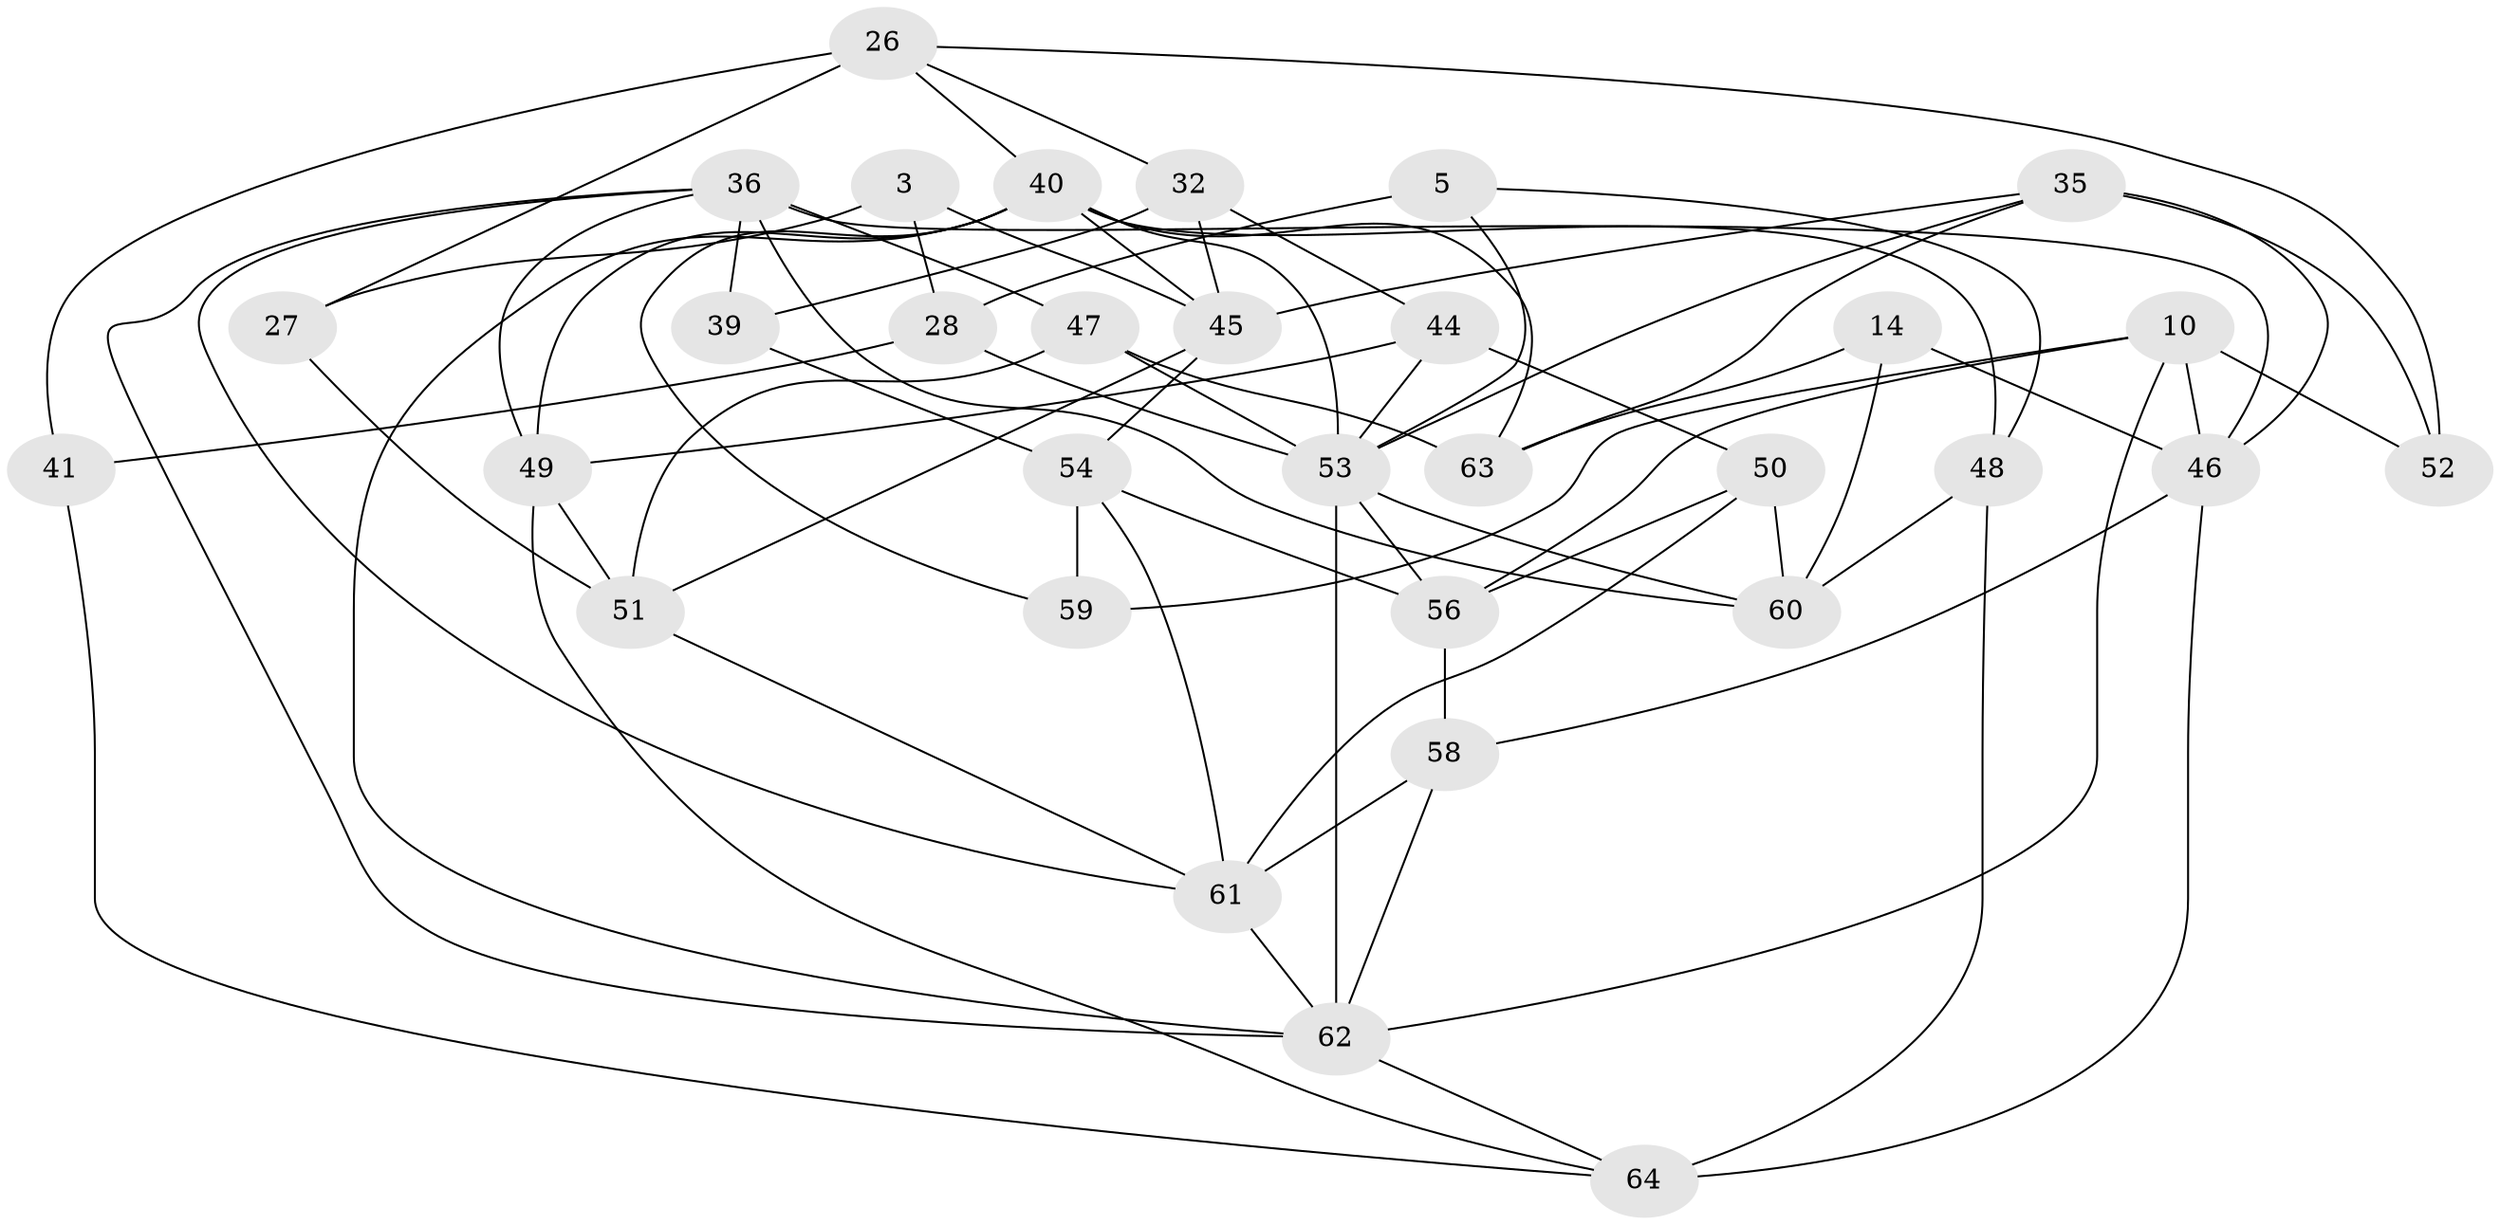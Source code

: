 // original degree distribution, {4: 1.0}
// Generated by graph-tools (version 1.1) at 2025/59/03/09/25 04:59:09]
// undirected, 32 vertices, 75 edges
graph export_dot {
graph [start="1"]
  node [color=gray90,style=filled];
  3;
  5;
  10 [super="+9"];
  14;
  26 [super="+8+18"];
  27;
  28 [super="+6"];
  32 [super="+12"];
  35 [super="+25"];
  36 [super="+13+31"];
  39;
  40 [super="+2+4"];
  41;
  44 [super="+22"];
  45 [super="+30"];
  46 [super="+42"];
  47;
  48;
  49 [super="+21"];
  50 [super="+19"];
  51 [super="+24"];
  52;
  53 [super="+16+15+29"];
  54 [super="+33"];
  56 [super="+1+43"];
  58 [super="+55"];
  59;
  60 [super="+7"];
  61 [super="+57"];
  62 [super="+20+38"];
  63;
  64 [super="+37"];
  3 -- 27;
  3 -- 28 [weight=2];
  3 -- 45;
  5 -- 48;
  5 -- 53;
  5 -- 28 [weight=2];
  10 -- 59 [weight=2];
  10 -- 62;
  10 -- 52;
  10 -- 46;
  10 -- 56;
  14 -- 60 [weight=2];
  14 -- 63;
  14 -- 46;
  26 -- 52;
  26 -- 32 [weight=2];
  26 -- 41 [weight=2];
  26 -- 27 [weight=2];
  26 -- 40;
  27 -- 51;
  28 -- 41;
  28 -- 53;
  32 -- 39 [weight=2];
  32 -- 44;
  32 -- 45;
  35 -- 52 [weight=2];
  35 -- 63;
  35 -- 45;
  35 -- 53;
  35 -- 46;
  36 -- 47;
  36 -- 39;
  36 -- 60;
  36 -- 46 [weight=2];
  36 -- 61;
  36 -- 49;
  36 -- 62;
  39 -- 54;
  40 -- 59;
  40 -- 63;
  40 -- 49;
  40 -- 48;
  40 -- 45;
  40 -- 53;
  40 -- 62;
  41 -- 64;
  44 -- 50 [weight=2];
  44 -- 53 [weight=2];
  44 -- 49;
  45 -- 51;
  45 -- 54;
  46 -- 64 [weight=2];
  46 -- 58;
  47 -- 63;
  47 -- 53;
  47 -- 51;
  48 -- 60;
  48 -- 64;
  49 -- 64;
  49 -- 51 [weight=2];
  50 -- 60;
  50 -- 56;
  50 -- 61 [weight=2];
  51 -- 61;
  53 -- 60;
  53 -- 56 [weight=2];
  53 -- 62 [weight=2];
  54 -- 59;
  54 -- 56 [weight=2];
  54 -- 61;
  56 -- 58 [weight=2];
  58 -- 61;
  58 -- 62 [weight=2];
  61 -- 62 [weight=2];
  62 -- 64;
}
